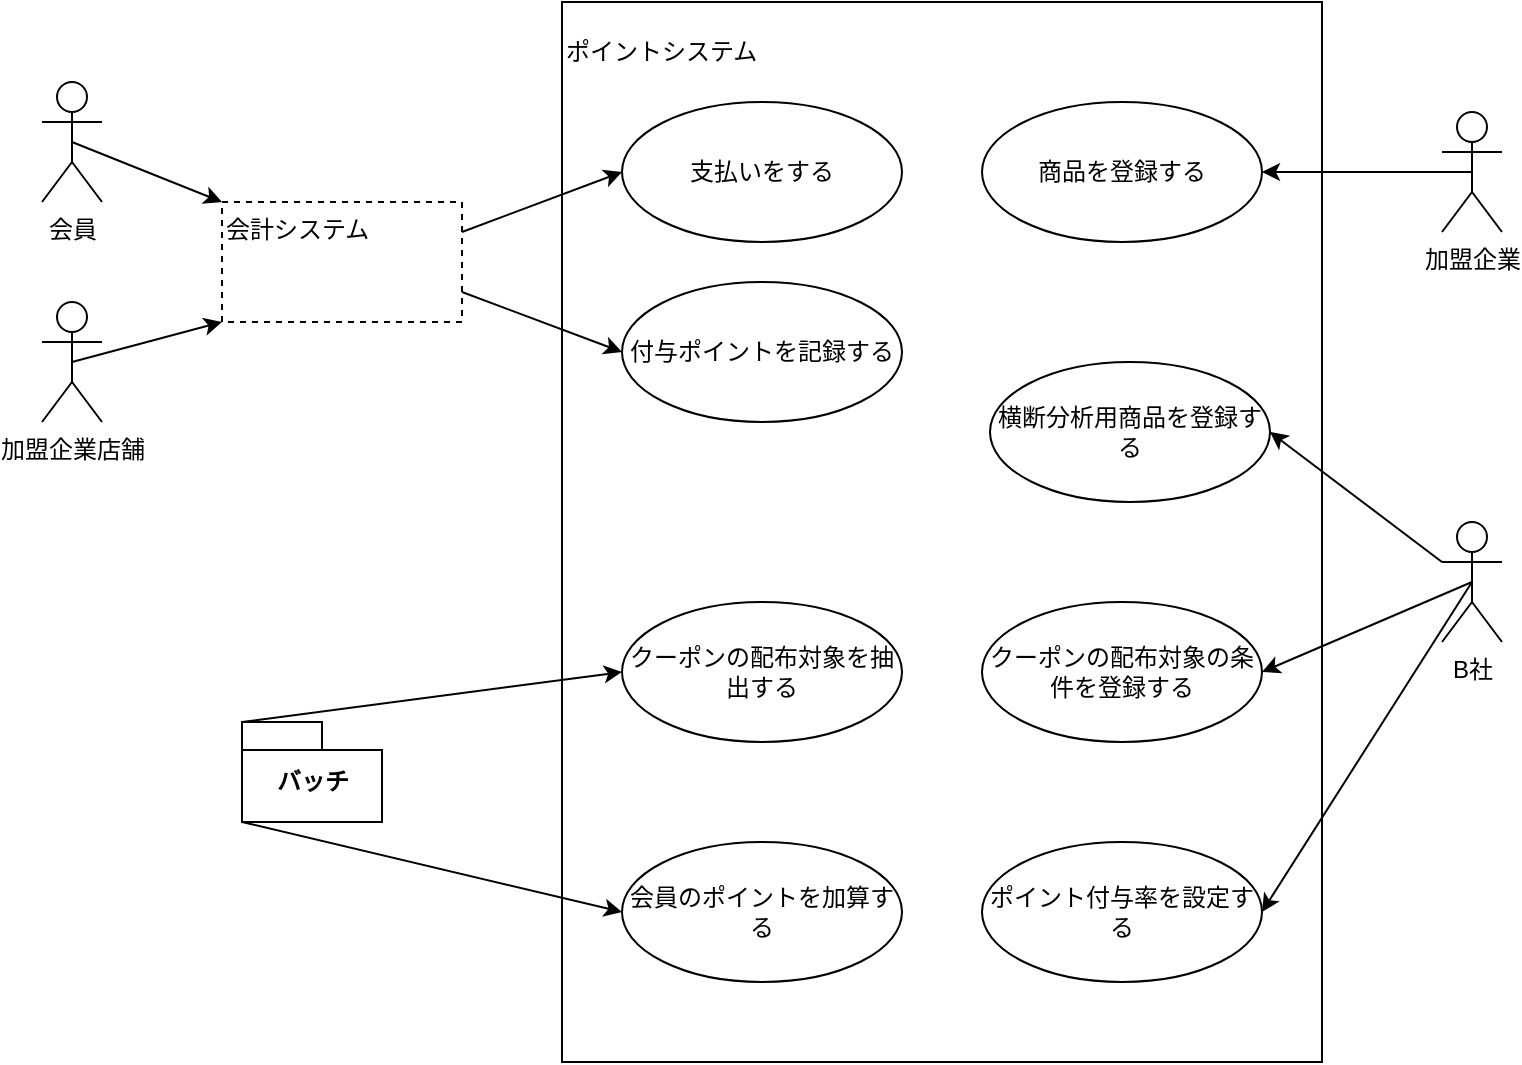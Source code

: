 <mxfile>
    <diagram id="w49rRVrQhfa1frRSDL2N" name="ページ1">
        <mxGraphModel dx="1845" dy="518" grid="1" gridSize="10" guides="1" tooltips="1" connect="1" arrows="1" fold="1" page="1" pageScale="1" pageWidth="827" pageHeight="1169" math="0" shadow="0">
            <root>
                <mxCell id="0"/>
                <mxCell id="1" parent="0"/>
                <mxCell id="3" value="&lt;p style=&quot;line-height: 100%;&quot;&gt;ポイントシステム&lt;/p&gt;" style="rounded=0;whiteSpace=wrap;html=1;horizontal=1;align=left;verticalAlign=top;" vertex="1" parent="1">
                    <mxGeometry x="200" y="20" width="380" height="530" as="geometry"/>
                </mxCell>
                <mxCell id="4" value="会員" style="shape=umlActor;verticalLabelPosition=bottom;verticalAlign=top;html=1;" vertex="1" parent="1">
                    <mxGeometry x="-60" y="60" width="30" height="60" as="geometry"/>
                </mxCell>
                <mxCell id="32" style="edgeStyle=none;html=1;exitX=0.5;exitY=0.5;exitDx=0;exitDy=0;exitPerimeter=0;entryX=1;entryY=0.5;entryDx=0;entryDy=0;" edge="1" parent="1" source="5" target="31">
                    <mxGeometry relative="1" as="geometry"/>
                </mxCell>
                <mxCell id="5" value="B社" style="shape=umlActor;verticalLabelPosition=bottom;verticalAlign=top;html=1;" vertex="1" parent="1">
                    <mxGeometry x="640" y="280" width="30" height="60" as="geometry"/>
                </mxCell>
                <mxCell id="6" value="加盟企業" style="shape=umlActor;verticalLabelPosition=bottom;verticalAlign=top;html=1;" vertex="1" parent="1">
                    <mxGeometry x="640" y="75" width="30" height="60" as="geometry"/>
                </mxCell>
                <mxCell id="7" value="支払いをする" style="ellipse;whiteSpace=wrap;html=1;" vertex="1" parent="1">
                    <mxGeometry x="230" y="70" width="140" height="70" as="geometry"/>
                </mxCell>
                <mxCell id="10" value="バッチ" style="shape=folder;fontStyle=1;spacingTop=10;tabWidth=40;tabHeight=14;tabPosition=left;html=1;" vertex="1" parent="1">
                    <mxGeometry x="40" y="380" width="70" height="50" as="geometry"/>
                </mxCell>
                <mxCell id="11" value="付与ポイントを記録する" style="ellipse;whiteSpace=wrap;html=1;" vertex="1" parent="1">
                    <mxGeometry x="230" y="160" width="140" height="70" as="geometry"/>
                </mxCell>
                <mxCell id="13" value="加盟企業店舗" style="shape=umlActor;verticalLabelPosition=bottom;verticalAlign=top;html=1;" vertex="1" parent="1">
                    <mxGeometry x="-60" y="170" width="30" height="60" as="geometry"/>
                </mxCell>
                <mxCell id="15" value="" style="endArrow=classic;html=1;exitX=0.5;exitY=0.5;exitDx=0;exitDy=0;exitPerimeter=0;entryX=0;entryY=0;entryDx=0;entryDy=0;" edge="1" parent="1" source="4" target="19">
                    <mxGeometry width="50" height="50" relative="1" as="geometry">
                        <mxPoint x="140" y="80" as="sourcePoint"/>
                        <mxPoint x="40" y="40" as="targetPoint"/>
                    </mxGeometry>
                </mxCell>
                <mxCell id="16" value="" style="endArrow=classic;html=1;exitX=0.5;exitY=0.5;exitDx=0;exitDy=0;exitPerimeter=0;entryX=0;entryY=1;entryDx=0;entryDy=0;" edge="1" parent="1" source="13" target="19">
                    <mxGeometry width="50" height="50" relative="1" as="geometry">
                        <mxPoint x="650" y="200" as="sourcePoint"/>
                        <mxPoint x="30" y="160" as="targetPoint"/>
                    </mxGeometry>
                </mxCell>
                <mxCell id="17" value="商品を登録する" style="ellipse;whiteSpace=wrap;html=1;" vertex="1" parent="1">
                    <mxGeometry x="410" y="70" width="140" height="70" as="geometry"/>
                </mxCell>
                <mxCell id="18" value="" style="endArrow=classic;html=1;exitX=0.5;exitY=0.5;exitDx=0;exitDy=0;exitPerimeter=0;entryX=1;entryY=0.5;entryDx=0;entryDy=0;" edge="1" parent="1" target="17" source="6">
                    <mxGeometry width="50" height="50" relative="1" as="geometry">
                        <mxPoint x="645" y="255" as="sourcePoint"/>
                        <mxPoint x="805.0" y="350" as="targetPoint"/>
                    </mxGeometry>
                </mxCell>
                <mxCell id="19" value="会計システム" style="rounded=0;whiteSpace=wrap;html=1;verticalAlign=top;align=left;dashed=1;" vertex="1" parent="1">
                    <mxGeometry x="30" y="120" width="120" height="60" as="geometry"/>
                </mxCell>
                <mxCell id="20" value="" style="endArrow=classic;html=1;exitX=1;exitY=0.25;exitDx=0;exitDy=0;entryX=0;entryY=0.5;entryDx=0;entryDy=0;" edge="1" parent="1" source="19" target="7">
                    <mxGeometry width="50" height="50" relative="1" as="geometry">
                        <mxPoint x="-35" y="100" as="sourcePoint"/>
                        <mxPoint x="40" y="130" as="targetPoint"/>
                    </mxGeometry>
                </mxCell>
                <mxCell id="21" value="" style="endArrow=classic;html=1;exitX=1;exitY=0.75;exitDx=0;exitDy=0;entryX=0;entryY=0.5;entryDx=0;entryDy=0;" edge="1" parent="1" source="19" target="11">
                    <mxGeometry width="50" height="50" relative="1" as="geometry">
                        <mxPoint x="160" y="145" as="sourcePoint"/>
                        <mxPoint x="240" y="115" as="targetPoint"/>
                    </mxGeometry>
                </mxCell>
                <mxCell id="22" value="クーポンの配布対象の条件を登録する" style="ellipse;whiteSpace=wrap;html=1;" vertex="1" parent="1">
                    <mxGeometry x="410" y="320" width="140" height="70" as="geometry"/>
                </mxCell>
                <mxCell id="23" value="クーポンの配布対象を抽出する" style="ellipse;whiteSpace=wrap;html=1;" vertex="1" parent="1">
                    <mxGeometry x="230" y="320" width="140" height="70" as="geometry"/>
                </mxCell>
                <mxCell id="24" value="" style="endArrow=classic;html=1;exitX=0;exitY=0;exitDx=0;exitDy=0;exitPerimeter=0;entryX=0;entryY=0.5;entryDx=0;entryDy=0;" edge="1" parent="1" source="10" target="23">
                    <mxGeometry width="50" height="50" relative="1" as="geometry">
                        <mxPoint x="300" y="410" as="sourcePoint"/>
                        <mxPoint x="350" y="360" as="targetPoint"/>
                    </mxGeometry>
                </mxCell>
                <mxCell id="25" value="" style="endArrow=classic;html=1;exitX=0.5;exitY=0.5;exitDx=0;exitDy=0;exitPerimeter=0;entryX=1;entryY=0.5;entryDx=0;entryDy=0;" edge="1" parent="1" source="5" target="22">
                    <mxGeometry width="50" height="50" relative="1" as="geometry">
                        <mxPoint x="630" y="520" as="sourcePoint"/>
                        <mxPoint x="564" y="475" as="targetPoint"/>
                    </mxGeometry>
                </mxCell>
                <mxCell id="26" value="横断分析用商品を登録する" style="ellipse;whiteSpace=wrap;html=1;" vertex="1" parent="1">
                    <mxGeometry x="414" y="200" width="140" height="70" as="geometry"/>
                </mxCell>
                <mxCell id="27" value="" style="endArrow=classic;html=1;exitX=0;exitY=0.333;exitDx=0;exitDy=0;exitPerimeter=0;entryX=1;entryY=0.5;entryDx=0;entryDy=0;" edge="1" parent="1" source="5" target="26">
                    <mxGeometry width="50" height="50" relative="1" as="geometry">
                        <mxPoint x="665" y="320" as="sourcePoint"/>
                        <mxPoint x="560" y="365" as="targetPoint"/>
                    </mxGeometry>
                </mxCell>
                <mxCell id="28" value="会員のポイントを加算する" style="ellipse;whiteSpace=wrap;html=1;" vertex="1" parent="1">
                    <mxGeometry x="230" y="440" width="140" height="70" as="geometry"/>
                </mxCell>
                <mxCell id="29" value="" style="endArrow=classic;html=1;exitX=0;exitY=0;exitDx=0;exitDy=50;exitPerimeter=0;entryX=0;entryY=0.5;entryDx=0;entryDy=0;" edge="1" parent="1" source="10" target="28">
                    <mxGeometry width="50" height="50" relative="1" as="geometry">
                        <mxPoint x="630" y="520" as="sourcePoint"/>
                        <mxPoint x="230" y="570" as="targetPoint"/>
                    </mxGeometry>
                </mxCell>
                <mxCell id="31" value="ポイント付与率を設定する" style="ellipse;whiteSpace=wrap;html=1;" vertex="1" parent="1">
                    <mxGeometry x="410" y="440" width="140" height="70" as="geometry"/>
                </mxCell>
            </root>
        </mxGraphModel>
    </diagram>
</mxfile>